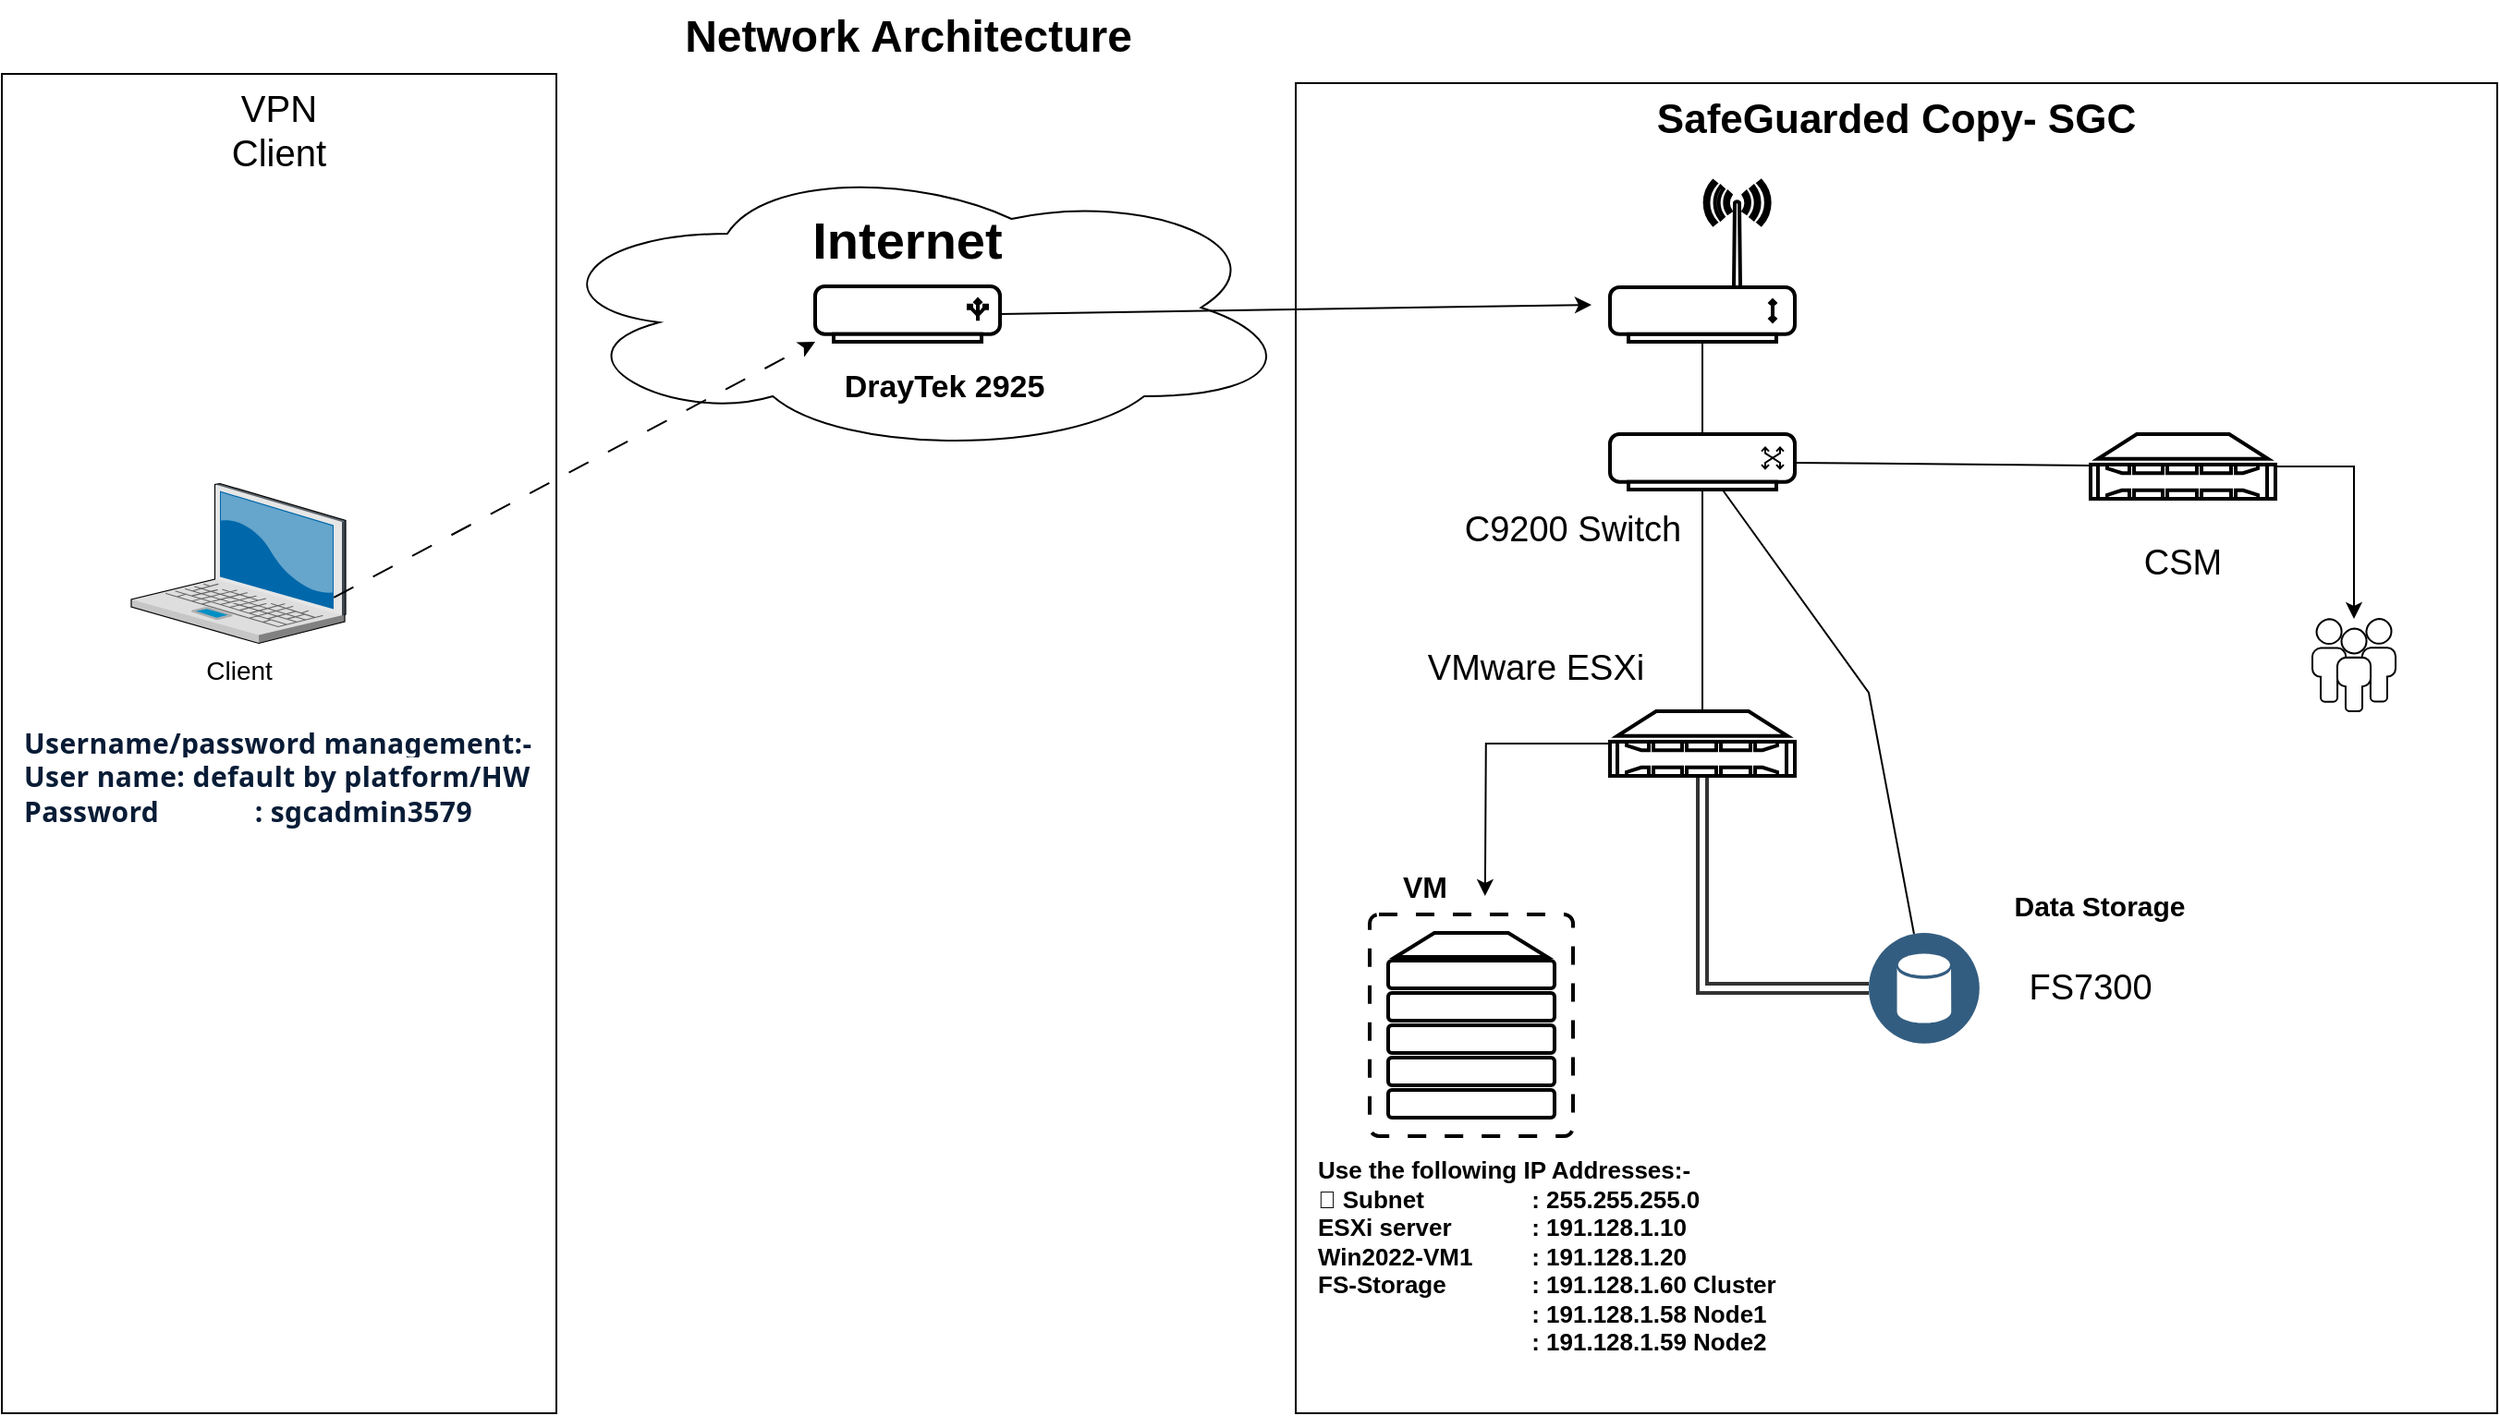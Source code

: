 <mxfile version="24.6.2" type="github">
  <diagram name="Page-1" id="e3a06f82-3646-2815-327d-82caf3d4e204">
    <mxGraphModel dx="2049" dy="1103" grid="1" gridSize="10" guides="1" tooltips="1" connect="1" arrows="1" fold="1" page="1" pageScale="1.5" pageWidth="1169" pageHeight="826" background="none" math="0" shadow="0">
      <root>
        <mxCell id="0" style=";html=1;" />
        <mxCell id="1" style=";html=1;" parent="0" />
        <mxCell id="6a7d8f32e03d9370-60" value="&lt;b&gt;&lt;font style=&quot;font-size: 22px;&quot;&gt;SafeGuarded Copy- SGC&lt;/font&gt;&lt;/b&gt;" style="whiteSpace=wrap;html=1;fontSize=14;verticalAlign=top;labelBackgroundColor=none;" parent="1" vertex="1">
          <mxGeometry x="960" y="80" width="650" height="720" as="geometry" />
        </mxCell>
        <mxCell id="6a7d8f32e03d9370-57" value="&lt;font style=&quot;font-size: 20px;&quot;&gt;VPN&lt;/font&gt;&lt;div style=&quot;font-size: 20px;&quot;&gt;&lt;font style=&quot;font-size: 20px;&quot;&gt;Client&lt;/font&gt;&lt;/div&gt;" style="whiteSpace=wrap;html=1;fontSize=14;verticalAlign=top;labelBackgroundColor=none;" parent="1" vertex="1">
          <mxGeometry x="260" y="75" width="300" height="725" as="geometry" />
        </mxCell>
        <mxCell id="6a7d8f32e03d9370-2" value="Client" style="verticalLabelPosition=bottom;aspect=fixed;html=1;verticalAlign=top;shape=mxgraph.citrix.laptop_2;fontSize=14;labelBackgroundColor=none;" parent="1" vertex="1">
          <mxGeometry x="330.0" y="296.75" width="116" height="86.5" as="geometry" />
        </mxCell>
        <mxCell id="6a7d8f32e03d9370-62" value="Network Architecture" style="text;html=1;fontSize=24;fontStyle=1;verticalAlign=middle;align=center;labelBackgroundColor=none;" parent="1" vertex="1">
          <mxGeometry x="319" y="35" width="861" height="40" as="geometry" />
        </mxCell>
        <mxCell id="0TkCK137ecwurnRGMuve-1" value="" style="ellipse;shape=cloud;whiteSpace=wrap;html=1;labelBackgroundColor=none;" vertex="1" parent="1">
          <mxGeometry x="550" y="121.5" width="410" height="160" as="geometry" />
        </mxCell>
        <mxCell id="0TkCK137ecwurnRGMuve-4" value="Internet" style="text;align=center;html=1;verticalAlign=middle;whiteSpace=wrap;rounded=0;fontSize=28;fontStyle=1;labelBackgroundColor=none;" vertex="1" parent="1">
          <mxGeometry x="650" y="110" width="200" height="110" as="geometry" />
        </mxCell>
        <mxCell id="0TkCK137ecwurnRGMuve-6" value="" style="verticalAlign=top;verticalLabelPosition=bottom;labelPosition=center;align=center;html=1;outlineConnect=0;gradientDirection=north;strokeWidth=2;shape=mxgraph.networks.load_balancer;labelBackgroundColor=none;" vertex="1" parent="1">
          <mxGeometry x="700" y="190" width="100" height="30" as="geometry" />
        </mxCell>
        <mxCell id="0TkCK137ecwurnRGMuve-8" value="DrayTek 2925" style="text;align=center;html=1;verticalAlign=middle;whiteSpace=wrap;rounded=0;fontStyle=1;fontSize=17;labelBackgroundColor=none;" vertex="1" parent="1">
          <mxGeometry x="710" y="220" width="120" height="50" as="geometry" />
        </mxCell>
        <mxCell id="0TkCK137ecwurnRGMuve-45" style="edgeStyle=orthogonalEdgeStyle;rounded=0;orthogonalLoop=1;jettySize=auto;html=1;fontColor=default;labelBackgroundColor=none;labelBorderColor=#f20707;" edge="1" parent="1" source="0TkCK137ecwurnRGMuve-10">
          <mxGeometry relative="1" as="geometry">
            <mxPoint x="1062.429" y="520" as="targetPoint" />
          </mxGeometry>
        </mxCell>
        <mxCell id="0TkCK137ecwurnRGMuve-53" value="" style="edgeStyle=orthogonalEdgeStyle;rounded=0;orthogonalLoop=1;jettySize=auto;html=1;strokeWidth=2;shape=link;opacity=80;labelBackgroundColor=none;fontColor=default;" edge="1" parent="1" source="0TkCK137ecwurnRGMuve-10" target="0TkCK137ecwurnRGMuve-17">
          <mxGeometry relative="1" as="geometry">
            <mxPoint x="1160" y="538.75" as="sourcePoint" />
            <mxPoint x="1230" y="641.25" as="targetPoint" />
            <Array as="points">
              <mxPoint x="1180" y="570" />
            </Array>
          </mxGeometry>
        </mxCell>
        <mxCell id="0TkCK137ecwurnRGMuve-10" value="" style="verticalAlign=top;verticalLabelPosition=bottom;labelPosition=center;align=center;html=1;outlineConnect=0;gradientDirection=north;strokeWidth=2;shape=mxgraph.networks.nas_filer;labelBackgroundColor=none;" vertex="1" parent="1">
          <mxGeometry x="1130" y="420" width="100" height="35" as="geometry" />
        </mxCell>
        <mxCell id="0TkCK137ecwurnRGMuve-46" style="edgeStyle=orthogonalEdgeStyle;rounded=0;orthogonalLoop=1;jettySize=auto;html=1;labelBackgroundColor=none;fontColor=default;" edge="1" parent="1" source="0TkCK137ecwurnRGMuve-12" target="0TkCK137ecwurnRGMuve-43">
          <mxGeometry relative="1" as="geometry" />
        </mxCell>
        <mxCell id="0TkCK137ecwurnRGMuve-12" value="" style="verticalAlign=top;verticalLabelPosition=bottom;labelPosition=center;align=center;html=1;outlineConnect=0;gradientDirection=north;strokeWidth=2;shape=mxgraph.networks.nas_filer;labelBackgroundColor=none;" vertex="1" parent="1">
          <mxGeometry x="1390" y="270" width="100" height="35" as="geometry" />
        </mxCell>
        <mxCell id="0TkCK137ecwurnRGMuve-14" value="" style="verticalAlign=top;verticalLabelPosition=bottom;labelPosition=center;align=center;html=1;outlineConnect=0;gradientDirection=north;strokeWidth=2;shape=mxgraph.networks.switch;labelBackgroundColor=none;" vertex="1" parent="1">
          <mxGeometry x="1130" y="270" width="100" height="30" as="geometry" />
        </mxCell>
        <mxCell id="0TkCK137ecwurnRGMuve-16" value="FS7300" style="text;align=center;html=1;verticalAlign=middle;whiteSpace=wrap;rounded=0;fontSize=19;labelBackgroundColor=none;" vertex="1" parent="1">
          <mxGeometry x="1330" y="550" width="120" height="40" as="geometry" />
        </mxCell>
        <mxCell id="0TkCK137ecwurnRGMuve-17" value="" style="image;aspect=fixed;perimeter=ellipsePerimeter;html=1;align=center;shadow=0;dashed=0;labelBackgroundColor=none;fontSize=12;spacingTop=3;image=img/lib/ibm/data/data_services.svg;" vertex="1" parent="1">
          <mxGeometry x="1270" y="540" width="60" height="60" as="geometry" />
        </mxCell>
        <mxCell id="0TkCK137ecwurnRGMuve-18" value="C9200 Switch&lt;div&gt;&lt;br&gt;&lt;/div&gt;" style="text;align=center;html=1;verticalAlign=middle;whiteSpace=wrap;rounded=0;fontSize=19;labelBackgroundColor=none;" vertex="1" parent="1">
          <mxGeometry x="1050" y="308.25" width="120" height="50" as="geometry" />
        </mxCell>
        <mxCell id="0TkCK137ecwurnRGMuve-19" value="&lt;div&gt;VMware ESXi&lt;/div&gt;" style="text;align=center;html=1;verticalAlign=middle;whiteSpace=wrap;rounded=0;fontSize=19;labelBackgroundColor=none;" vertex="1" parent="1">
          <mxGeometry x="1030" y="376.5" width="120" height="40" as="geometry" />
        </mxCell>
        <mxCell id="0TkCK137ecwurnRGMuve-21" value="&lt;div&gt;CSM&lt;/div&gt;" style="text;align=center;html=1;verticalAlign=middle;whiteSpace=wrap;rounded=0;fontSize=19;labelBackgroundColor=none;" vertex="1" parent="1">
          <mxGeometry x="1380" y="320" width="120" height="40" as="geometry" />
        </mxCell>
        <mxCell id="0TkCK137ecwurnRGMuve-22" value="" style="html=1;labelBackgroundColor=none;jettySize=auto;orthogonalLoop=1;strokeWidth=1;fontSize=14;endArrow=none;endFill=0;rounded=0;fontColor=default;" edge="1" parent="1" source="0TkCK137ecwurnRGMuve-10" target="0TkCK137ecwurnRGMuve-14">
          <mxGeometry width="60" height="60" relative="1" as="geometry">
            <mxPoint x="760" y="390" as="sourcePoint" />
            <mxPoint x="820" y="330" as="targetPoint" />
          </mxGeometry>
        </mxCell>
        <mxCell id="0TkCK137ecwurnRGMuve-23" value="" style="html=1;labelBackgroundColor=none;jettySize=auto;orthogonalLoop=1;strokeWidth=1;fontSize=14;endArrow=none;endFill=0;rounded=0;fontColor=default;" edge="1" parent="1" source="0TkCK137ecwurnRGMuve-12" target="0TkCK137ecwurnRGMuve-14">
          <mxGeometry width="60" height="60" relative="1" as="geometry">
            <mxPoint x="760" y="390" as="sourcePoint" />
            <mxPoint x="820" y="330" as="targetPoint" />
          </mxGeometry>
        </mxCell>
        <mxCell id="0TkCK137ecwurnRGMuve-35" value="" style="verticalAlign=top;verticalLabelPosition=bottom;labelPosition=center;align=center;html=1;outlineConnect=0;gradientDirection=north;strokeWidth=2;shape=mxgraph.networks.wireless_modem;labelBackgroundColor=none;" vertex="1" parent="1">
          <mxGeometry x="1130" y="133" width="100" height="87" as="geometry" />
        </mxCell>
        <mxCell id="0TkCK137ecwurnRGMuve-41" value="" style="html=1;labelBackgroundColor=none;endArrow=classic;endFill=1;endSize=6;jettySize=auto;orthogonalLoop=1;strokeWidth=1;fontSize=14;rounded=0;exitX=1;exitY=0.5;exitDx=0;exitDy=0;exitPerimeter=0;fontColor=default;" edge="1" parent="1" source="0TkCK137ecwurnRGMuve-6">
          <mxGeometry width="60" height="60" relative="1" as="geometry">
            <mxPoint x="760" y="400" as="sourcePoint" />
            <mxPoint x="1120" y="200" as="targetPoint" />
          </mxGeometry>
        </mxCell>
        <mxCell id="0TkCK137ecwurnRGMuve-43" value="" style="verticalAlign=top;verticalLabelPosition=bottom;labelPosition=center;align=center;html=1;outlineConnect=0;gradientDirection=north;strokeWidth=2;shape=mxgraph.networks.users;labelBackgroundColor=none;" vertex="1" parent="1">
          <mxGeometry x="1510" y="370" width="45" height="50" as="geometry" />
        </mxCell>
        <mxCell id="0TkCK137ecwurnRGMuve-47" value="" style="verticalAlign=top;verticalLabelPosition=bottom;labelPosition=center;align=center;html=1;outlineConnect=0;gradientDirection=north;strokeWidth=2;shape=mxgraph.networks.virtual_server;labelBackgroundColor=none;" vertex="1" parent="1">
          <mxGeometry x="1000" y="530" width="110" height="120" as="geometry" />
        </mxCell>
        <mxCell id="0TkCK137ecwurnRGMuve-48" value="VM" style="text;align=center;html=1;verticalAlign=middle;whiteSpace=wrap;rounded=0;fontStyle=1;fontSize=16;labelBackgroundColor=none;" vertex="1" parent="1">
          <mxGeometry x="1000" y="500" width="60" height="30" as="geometry" />
        </mxCell>
        <mxCell id="0TkCK137ecwurnRGMuve-54" value="Data Storage" style="text;align=center;html=1;verticalAlign=middle;whiteSpace=wrap;rounded=0;fontStyle=1;fontSize=15;labelBackgroundColor=none;" vertex="1" parent="1">
          <mxGeometry x="1340" y="510" width="110" height="30" as="geometry" />
        </mxCell>
        <mxCell id="0TkCK137ecwurnRGMuve-57" value="" style="html=1;labelBackgroundColor=none;jettySize=auto;orthogonalLoop=1;strokeWidth=1;fontSize=14;endArrow=none;endFill=0;rounded=0;fontColor=default;" edge="1" parent="1" source="0TkCK137ecwurnRGMuve-14" target="0TkCK137ecwurnRGMuve-17">
          <mxGeometry width="60" height="60" relative="1" as="geometry">
            <mxPoint x="1270" y="410" as="sourcePoint" />
            <mxPoint x="1330" y="350" as="targetPoint" />
            <Array as="points">
              <mxPoint x="1270" y="410" />
            </Array>
          </mxGeometry>
        </mxCell>
        <mxCell id="0TkCK137ecwurnRGMuve-58" value="&lt;div style=&quot;font-size: 13px;&quot;&gt;Use the following IP Addresses:-&lt;/div&gt;&lt;div style=&quot;font-size: 13px;&quot;&gt; Subnet &lt;span style=&quot;white-space: pre; font-size: 13px;&quot;&gt;&#x9;&#x9;&lt;/span&gt;: 255.255.255.0&lt;/div&gt;&lt;div style=&quot;font-size: 13px;&quot;&gt;ESXi server&lt;span style=&quot;white-space: pre; font-size: 13px;&quot;&gt;&#x9;&#x9;&lt;/span&gt;: 191.128.1.10&lt;/div&gt;&lt;div style=&quot;font-size: 13px;&quot;&gt;Win2022-VM1&lt;span style=&quot;white-space: pre; font-size: 13px;&quot;&gt;&#x9;&lt;/span&gt;&amp;nbsp; &amp;nbsp; &amp;nbsp; &amp;nbsp; : 191.128.1.20&lt;/div&gt;&lt;div style=&quot;font-size: 13px;&quot;&gt;FS-Storage&lt;span style=&quot;white-space: pre; font-size: 13px;&quot;&gt;&#x9;&#x9;&lt;/span&gt;: 191.128.1.60 Cluster&lt;/div&gt;&lt;div style=&quot;font-size: 13px;&quot;&gt;&lt;span style=&quot;white-space: normal; font-size: 13px;&quot;&gt;&lt;span style=&quot;white-space: pre; font-size: 13px;&quot;&gt;&#x9;&#x9;&lt;/span&gt;&amp;nbsp; &amp;nbsp; &amp;nbsp; &amp;nbsp; &amp;nbsp; &amp;nbsp; &amp;nbsp; &amp;nbsp; : 191.128.1.58 Node1&lt;/span&gt;&lt;/div&gt;&lt;div style=&quot;font-size: 13px;&quot;&gt;&lt;span style=&quot;white-space: normal; font-size: 13px;&quot;&gt;&lt;span style=&quot;white-space: pre; font-size: 13px;&quot;&gt;&#x9;&#x9;&lt;/span&gt;&amp;nbsp; &amp;nbsp; &amp;nbsp; &amp;nbsp; &amp;nbsp; &amp;nbsp; &amp;nbsp; &amp;nbsp; : 191.128.1.59 Node2&lt;/span&gt;&lt;/div&gt;" style="text;align=left;html=1;verticalAlign=middle;whiteSpace=wrap;rounded=0;fontSize=13;fontStyle=1;labelBackgroundColor=none;" vertex="1" parent="1">
          <mxGeometry x="970" y="670" width="250" height="90" as="geometry" />
        </mxCell>
        <mxCell id="0TkCK137ecwurnRGMuve-59" value="" style="html=1;labelBackgroundColor=none;jettySize=auto;orthogonalLoop=1;strokeWidth=1;fontSize=14;endArrow=none;endFill=0;rounded=0;fontColor=default;" edge="1" parent="1" source="0TkCK137ecwurnRGMuve-14" target="0TkCK137ecwurnRGMuve-35">
          <mxGeometry width="60" height="60" relative="1" as="geometry">
            <mxPoint x="1100" y="275" as="sourcePoint" />
            <mxPoint x="1160" y="215" as="targetPoint" />
          </mxGeometry>
        </mxCell>
        <mxCell id="0TkCK137ecwurnRGMuve-61" value="" style="html=1;labelBackgroundColor=none;endArrow=classic;endFill=1;endSize=6;jettySize=auto;orthogonalLoop=1;strokeWidth=1;fontSize=14;rounded=0;exitX=0.945;exitY=0.713;exitDx=0;exitDy=0;exitPerimeter=0;entryX=0.25;entryY=1;entryDx=0;entryDy=0;fontColor=default;dashed=1;dashPattern=12 12;" edge="1" parent="1" source="6a7d8f32e03d9370-2" target="0TkCK137ecwurnRGMuve-4">
          <mxGeometry width="60" height="60" relative="1" as="geometry">
            <mxPoint x="830" y="450" as="sourcePoint" />
            <mxPoint x="890" y="390" as="targetPoint" />
          </mxGeometry>
        </mxCell>
        <mxCell id="0TkCK137ecwurnRGMuve-62" value="&lt;span style=&quot;color: rgb(8, 28, 54); font-family: SegoeuiPc, &amp;quot;Segoe UI&amp;quot;, &amp;quot;San Francisco&amp;quot;, &amp;quot;Helvetica Neue&amp;quot;, Helvetica, &amp;quot;Lucida Grande&amp;quot;, Roboto, Ubuntu, Tahoma, &amp;quot;Microsoft Sans Serif&amp;quot;, Arial, sans-serif; font-size: 15px; letter-spacing: 0.2px; white-space-collapse: preserve; background-color: rgb(255, 255, 255);&quot;&gt;Username/password management:-&lt;br&gt;User name: default by platform/HW&lt;/span&gt;&lt;div&gt;&lt;span style=&quot;color: rgb(8, 28, 54); font-family: SegoeuiPc, &amp;quot;Segoe UI&amp;quot;, &amp;quot;San Francisco&amp;quot;, &amp;quot;Helvetica Neue&amp;quot;, Helvetica, &amp;quot;Lucida Grande&amp;quot;, Roboto, Ubuntu, Tahoma, &amp;quot;Microsoft Sans Serif&amp;quot;, Arial, sans-serif; font-size: 15px; letter-spacing: 0.2px; white-space-collapse: preserve; background-color: rgb(255, 255, 255);&quot;&gt;Password&#x9;&#x9;: sgcadmin3579&lt;/span&gt;&lt;/div&gt;" style="text;align=left;html=1;verticalAlign=middle;whiteSpace=wrap;rounded=0;fontStyle=1" vertex="1" parent="1">
          <mxGeometry x="270" y="440" width="310" height="30" as="geometry" />
        </mxCell>
      </root>
    </mxGraphModel>
  </diagram>
</mxfile>
